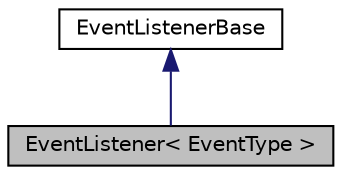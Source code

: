 digraph "EventListener&lt; EventType &gt;"
{
 // LATEX_PDF_SIZE
  edge [fontname="Helvetica",fontsize="10",labelfontname="Helvetica",labelfontsize="10"];
  node [fontname="Helvetica",fontsize="10",shape=record];
  Node1 [label="EventListener\< EventType \>",height=0.2,width=0.4,color="black", fillcolor="grey75", style="filled", fontcolor="black",tooltip="Event Listener that listens for a specific kind of event."];
  Node2 -> Node1 [dir="back",color="midnightblue",fontsize="10",style="solid",fontname="Helvetica"];
  Node2 [label="EventListenerBase",height=0.2,width=0.4,color="black", fillcolor="white", style="filled",URL="$d1/d42/classEventListenerBase.html",tooltip="unified base class for templatized EventListeners"];
}
